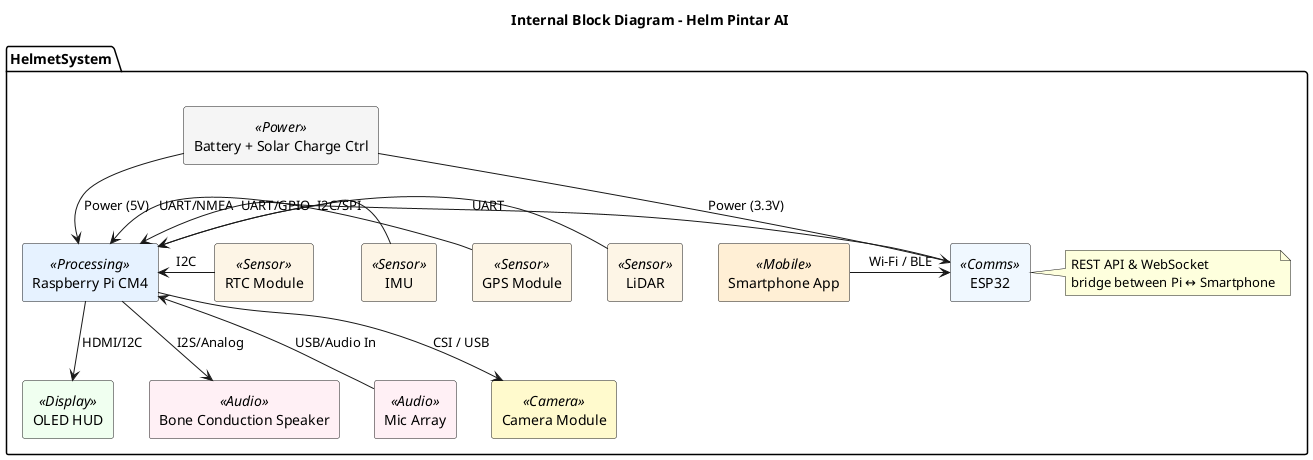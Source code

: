 @startuml InternalBlockDiagramHelmPintar

title Internal Block Diagram – Helm Pintar AI

skinparam rectangle {
  BackgroundColor<<Sensor>> #FDF5E6
  BackgroundColor<<Processing>> #E6F2FF
  BackgroundColor<<Display>> #F0FFF0
  BackgroundColor<<Audio>> #FFF0F5
  BackgroundColor<<Power>> #F5F5F5
  BackgroundColor<<Comms>> #F0F8FF
  BackgroundColor<<Camera>> #FFFACD
  BackgroundColor<<Mobile>> #FFEFD5
}

package "HelmetSystem" {

  rectangle "Raspberry Pi CM4" <<Processing>> as Pi
  rectangle "ESP32" <<Comms>> as ESP
  rectangle "OLED HUD" <<Display>> as HUD
  rectangle "Bone Conduction Speaker" <<Audio>> as Speaker
  rectangle "Mic Array" <<Audio>> as Mic
  rectangle "GPS Module" <<Sensor>> as GPS
  rectangle "IMU" <<Sensor>> as IMU
  rectangle "LiDAR" <<Sensor>> as LiDAR
  rectangle "Battery + Solar Charge Ctrl" <<Power>> as Battery
  rectangle "Smartphone App" <<Mobile>> as App
  rectangle "Camera Module" <<Camera>> as Cam
  rectangle "RTC Module" <<Sensor>> as RTC

  ' Connections
  Pi -down-> HUD : HDMI/I2C
  Pi -down-> Speaker : I2S/Analog
  Mic -up-> Pi : USB/Audio In
  LiDAR -left-> Pi : UART
  GPS -left-> Pi : UART/NMEA
  IMU -left-> Pi : I2C/SPI
  RTC -left-> Pi : I2C
  ESP -left-> Pi : UART/GPIO
  App -right-> ESP : Wi-Fi / BLE
  Battery -down-> Pi : Power (5V)
  Battery -down-> ESP : Power (3.3V)
  Pi -down-> Cam : CSI / USB

  note right of ESP
    REST API & WebSocket
    bridge between Pi ↔ Smartphone
  end note
}

@enduml
